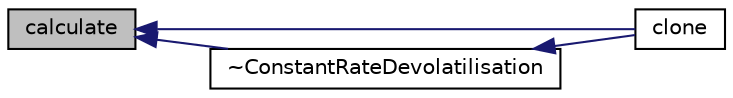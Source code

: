 digraph "calculate"
{
  bgcolor="transparent";
  edge [fontname="Helvetica",fontsize="10",labelfontname="Helvetica",labelfontsize="10"];
  node [fontname="Helvetica",fontsize="10",shape=record];
  rankdir="LR";
  Node25 [label="calculate",height=0.2,width=0.4,color="black", fillcolor="grey75", style="filled", fontcolor="black"];
  Node25 -> Node26 [dir="back",color="midnightblue",fontsize="10",style="solid",fontname="Helvetica"];
  Node26 [label="clone",height=0.2,width=0.4,color="black",URL="$a25457.html#a5444726b464e459eb61adecc68a8b367",tooltip="Construct and return a clone. "];
  Node25 -> Node27 [dir="back",color="midnightblue",fontsize="10",style="solid",fontname="Helvetica"];
  Node27 [label="~ConstantRateDevolatilisation",height=0.2,width=0.4,color="black",URL="$a25457.html#a0bb9c627c67112f2ea03327dca172bb8",tooltip="Destructor. "];
  Node27 -> Node26 [dir="back",color="midnightblue",fontsize="10",style="solid",fontname="Helvetica"];
}
